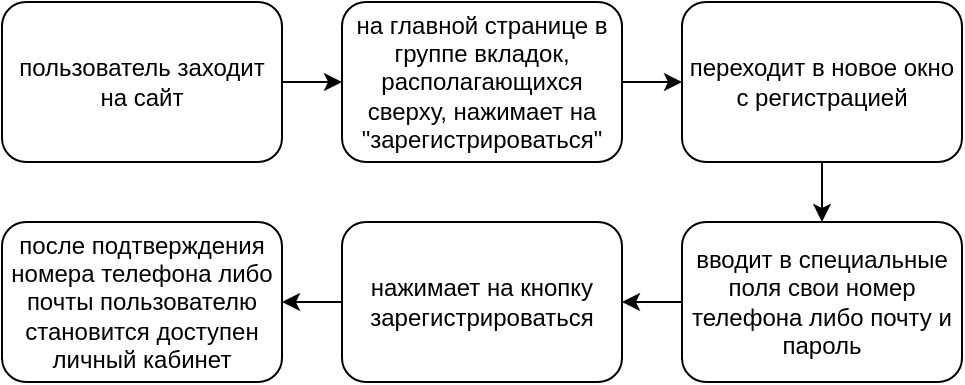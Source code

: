 <mxfile version="14.7.0" type="github">
  <diagram id="prtHgNgQTEPvFCAcTncT" name="Page-1">
    <mxGraphModel dx="654" dy="364" grid="1" gridSize="10" guides="1" tooltips="1" connect="1" arrows="1" fold="1" page="1" pageScale="1" pageWidth="827" pageHeight="1169" math="0" shadow="0">
      <root>
        <mxCell id="0" />
        <mxCell id="1" parent="0" />
        <mxCell id="AodV1y4B7wEqpPrbXwAI-7" style="edgeStyle=orthogonalEdgeStyle;rounded=0;orthogonalLoop=1;jettySize=auto;html=1;exitX=1;exitY=0.5;exitDx=0;exitDy=0;entryX=0;entryY=0.5;entryDx=0;entryDy=0;" edge="1" parent="1" source="AodV1y4B7wEqpPrbXwAI-2" target="AodV1y4B7wEqpPrbXwAI-5">
          <mxGeometry relative="1" as="geometry" />
        </mxCell>
        <mxCell id="AodV1y4B7wEqpPrbXwAI-2" value="пользователь заходит на сайт" style="rounded=1;whiteSpace=wrap;html=1;" vertex="1" parent="1">
          <mxGeometry x="40" y="40" width="140" height="80" as="geometry" />
        </mxCell>
        <mxCell id="AodV1y4B7wEqpPrbXwAI-8" style="edgeStyle=orthogonalEdgeStyle;rounded=0;orthogonalLoop=1;jettySize=auto;html=1;exitX=1;exitY=0.5;exitDx=0;exitDy=0;" edge="1" parent="1" source="AodV1y4B7wEqpPrbXwAI-5" target="AodV1y4B7wEqpPrbXwAI-9">
          <mxGeometry relative="1" as="geometry">
            <mxPoint x="380" y="79.81" as="targetPoint" />
          </mxGeometry>
        </mxCell>
        <mxCell id="AodV1y4B7wEqpPrbXwAI-5" value="на главной странице в группе вкладок, располагающихся сверху, нажимает на &quot;зарегистрироваться&quot;" style="rounded=1;whiteSpace=wrap;html=1;" vertex="1" parent="1">
          <mxGeometry x="210" y="40" width="140" height="80" as="geometry" />
        </mxCell>
        <mxCell id="AodV1y4B7wEqpPrbXwAI-10" style="edgeStyle=orthogonalEdgeStyle;rounded=0;orthogonalLoop=1;jettySize=auto;html=1;" edge="1" parent="1" source="AodV1y4B7wEqpPrbXwAI-9">
          <mxGeometry relative="1" as="geometry">
            <mxPoint x="450" y="150" as="targetPoint" />
          </mxGeometry>
        </mxCell>
        <mxCell id="AodV1y4B7wEqpPrbXwAI-9" value="переходит в новое окно с регистрацией" style="rounded=1;whiteSpace=wrap;html=1;" vertex="1" parent="1">
          <mxGeometry x="380" y="40" width="140" height="80" as="geometry" />
        </mxCell>
        <mxCell id="AodV1y4B7wEqpPrbXwAI-18" style="edgeStyle=orthogonalEdgeStyle;rounded=0;orthogonalLoop=1;jettySize=auto;html=1;exitX=0;exitY=0.5;exitDx=0;exitDy=0;entryX=1;entryY=0.5;entryDx=0;entryDy=0;" edge="1" parent="1" source="AodV1y4B7wEqpPrbXwAI-11" target="AodV1y4B7wEqpPrbXwAI-13">
          <mxGeometry relative="1" as="geometry" />
        </mxCell>
        <mxCell id="AodV1y4B7wEqpPrbXwAI-11" value="вводит в специальные поля свои номер телефона либо почту и пароль" style="rounded=1;whiteSpace=wrap;html=1;" vertex="1" parent="1">
          <mxGeometry x="380" y="150" width="140" height="80" as="geometry" />
        </mxCell>
        <mxCell id="AodV1y4B7wEqpPrbXwAI-17" style="edgeStyle=orthogonalEdgeStyle;rounded=0;orthogonalLoop=1;jettySize=auto;html=1;exitX=0;exitY=0.5;exitDx=0;exitDy=0;entryX=1;entryY=0.5;entryDx=0;entryDy=0;" edge="1" parent="1" source="AodV1y4B7wEqpPrbXwAI-13" target="AodV1y4B7wEqpPrbXwAI-15">
          <mxGeometry relative="1" as="geometry" />
        </mxCell>
        <mxCell id="AodV1y4B7wEqpPrbXwAI-13" value="нажимает на кнопку зарегистрироваться" style="rounded=1;whiteSpace=wrap;html=1;" vertex="1" parent="1">
          <mxGeometry x="210" y="150" width="140" height="80" as="geometry" />
        </mxCell>
        <mxCell id="AodV1y4B7wEqpPrbXwAI-15" value="после подтверждения номера телефона либо почты пользователю становится доступен личный кабинет" style="rounded=1;whiteSpace=wrap;html=1;" vertex="1" parent="1">
          <mxGeometry x="40" y="150" width="140" height="80" as="geometry" />
        </mxCell>
      </root>
    </mxGraphModel>
  </diagram>
</mxfile>
